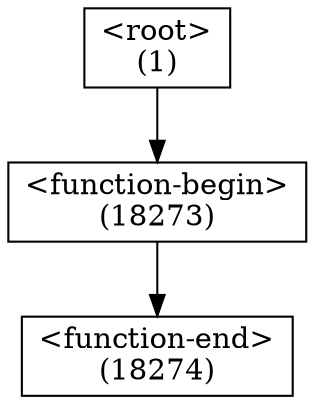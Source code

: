 digraph graphname {
n18274 [shape=box,label="<function-end>
(18274)"];
n18273 -> n18274[style="solid"];
n18273 [shape=box,label="<function-begin>
(18273)"];
n1 -> n18273[style="solid"];
n1 [shape=box,label="<root>
(1)"];
}
